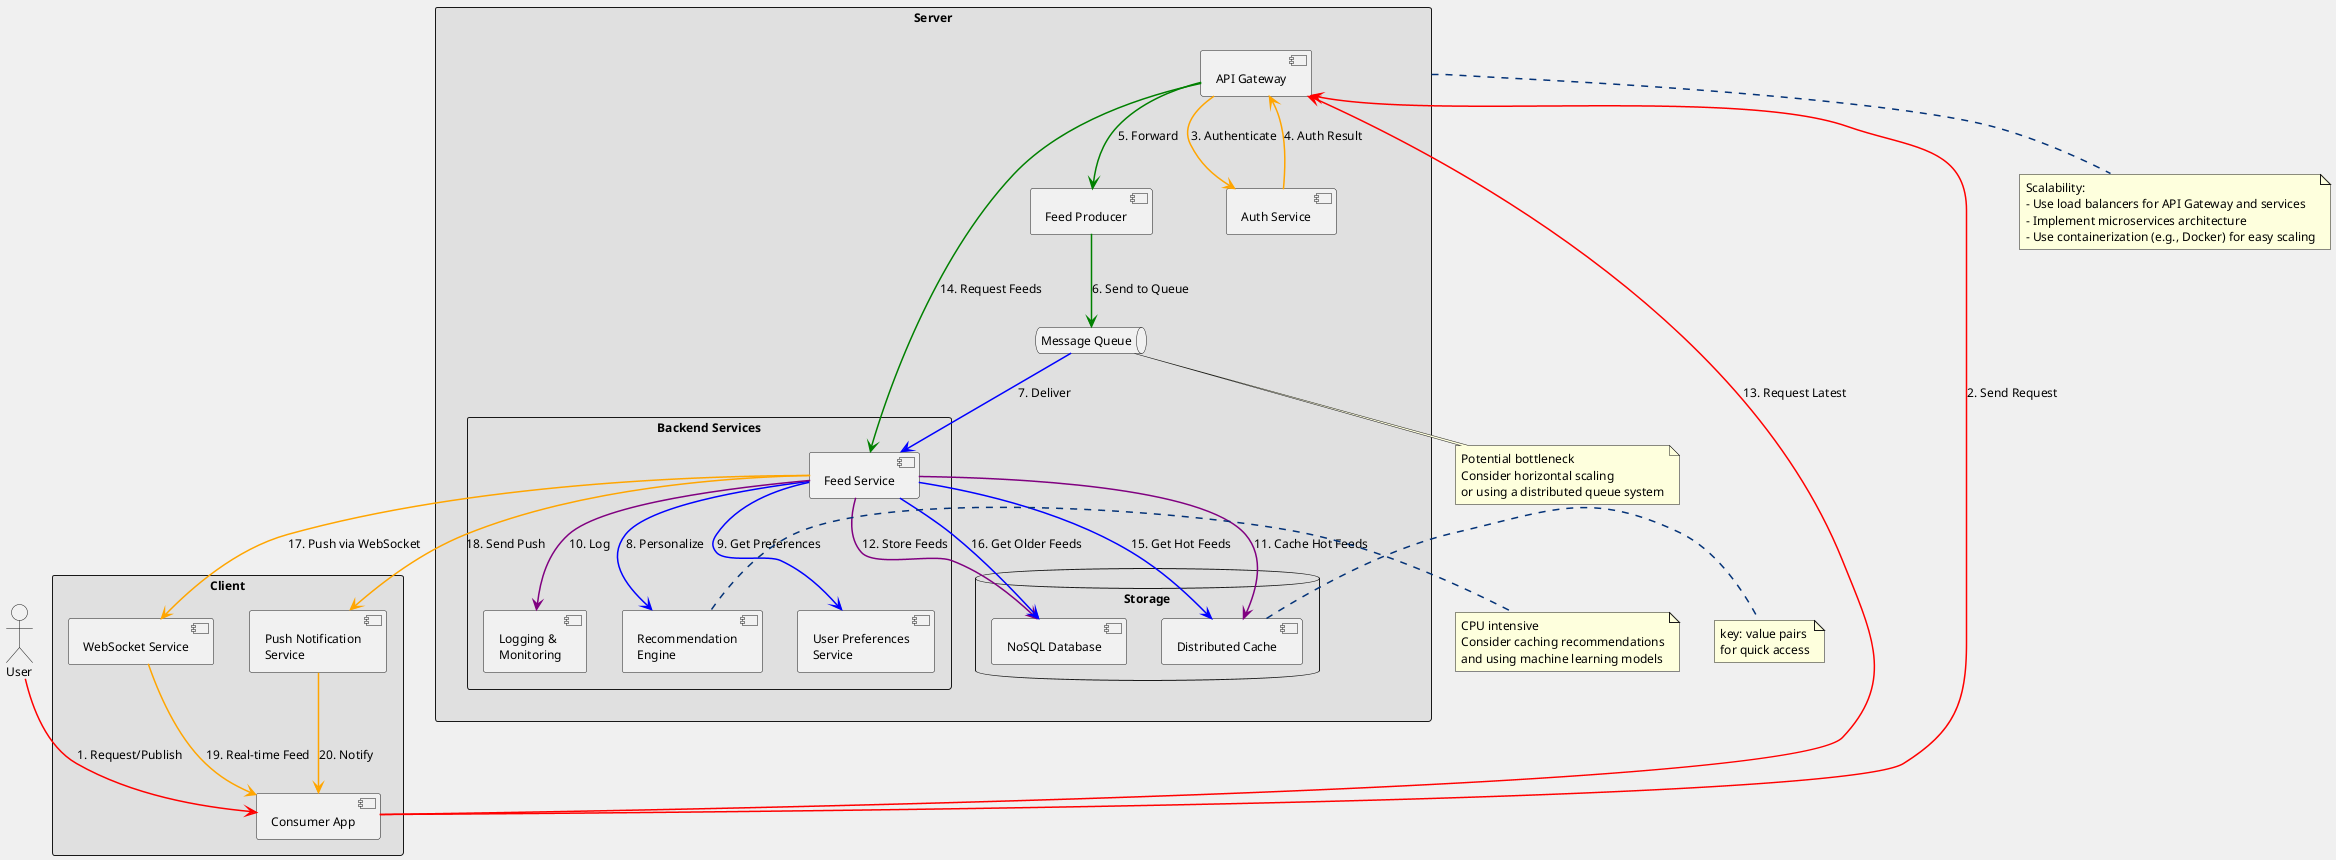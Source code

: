 @startuml Real-time News Feed Architecture

!define RECTANGLE class
skinparam backgroundColor #F0F0F0
skinparam handwritten false
skinparam defaultFontName Arial
skinparam defaultFontSize 12
skinparam arrowColor #033277
skinparam arrowThickness 1.5
skinparam packageBackgroundColor #E0E0E0

allowmixing

actor "User" as user

rectangle "Client" {
    component "Consumer App" as consumer
    component "Push Notification\nService" as push
    component "WebSocket Service" as websocket
}

rectangle "Server" {
    component "API Gateway" as api_gateway
    component "Auth Service" as auth
    component "Feed Producer" as producer
    queue "Message Queue" as mq
    
    rectangle "Backend Services" {
        component "Feed Service" as feed
        component "Recommendation\nEngine" as rec
        component "User Preferences\nService" as pref
        component "Logging &\nMonitoring" as log
    }
    
    database "Storage" {
        component "Distributed Cache" as cache
        component "NoSQL Database" as db
    }
}

user -[#red]-> consumer : 1. Request/Publish
consumer -[#red]-> api_gateway : 2. Send Request
api_gateway -[#orange]-> auth : 3. Authenticate
auth -[#orange]-> api_gateway : 4. Auth Result
api_gateway -[#green]-> producer : 5. Forward
producer -[#green]-> mq : 6. Send to Queue

mq -[#blue]-> feed : 7. Deliver
feed -[#blue]-> rec : 8. Personalize
feed -[#blue]-> pref : 9. Get Preferences
feed -[#purple]-> log : 10. Log
feed -[#purple]-> cache : 11. Cache Hot Feeds
feed -[#purple]-> db : 12. Store Feeds

consumer -[#red]-> api_gateway : 13. Request Latest
api_gateway -[#green]-> feed : 14. Request Feeds
feed -[#blue]-> cache : 15. Get Hot Feeds
feed -[#blue]-> db : 16. Get Older Feeds

feed -[#orange]-> websocket : 17. Push via WebSocket
feed -[#orange]-> push : 18. Send Push
websocket -[#orange]-> consumer : 19. Real-time Feed
push -[#orange]-> consumer : 20. Notify

note right of cache
  key: value pairs
  for quick access
end note

note bottom of mq
  Potential bottleneck
  Consider horizontal scaling
  or using a distributed queue system
end note

note right of rec
  CPU intensive
  Consider caching recommendations
  and using machine learning models
end note

note bottom of Server
  Scalability:
  - Use load balancers for API Gateway and services
  - Implement microservices architecture
  - Use containerization (e.g., Docker) for easy scaling
end note

@enduml
